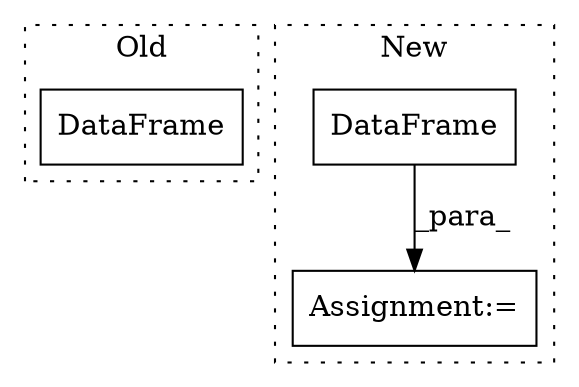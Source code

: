 digraph G {
subgraph cluster0 {
1 [label="DataFrame" a="32" s="135,181" l="10,1" shape="box"];
label = "Old";
style="dotted";
}
subgraph cluster1 {
2 [label="DataFrame" a="32" s="188,202" l="10,1" shape="box"];
3 [label="Assignment:=" a="7" s="180" l="1" shape="box"];
label = "New";
style="dotted";
}
2 -> 3 [label="_para_"];
}